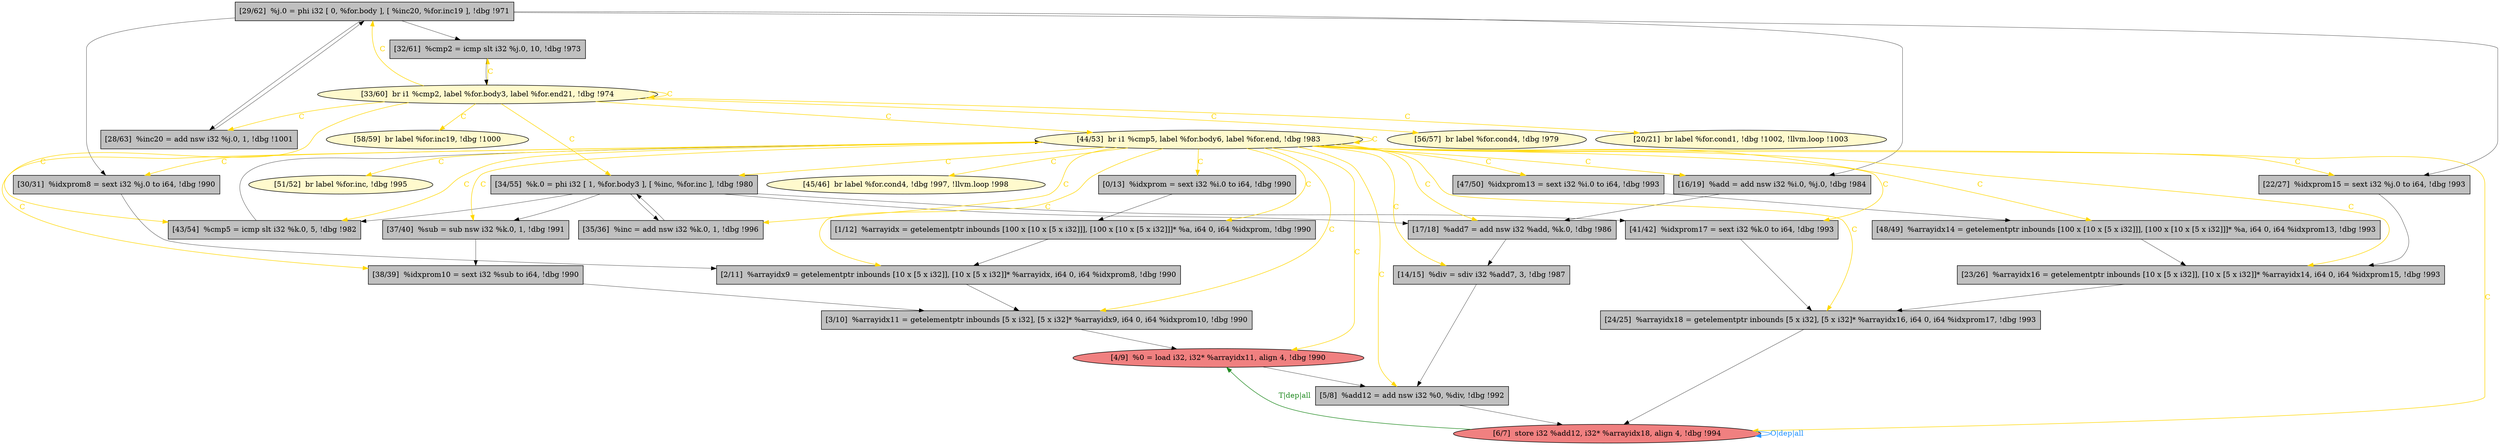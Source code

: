 
digraph G {


node581 [fillcolor=lemonchiffon,label="[45/46]  br label %for.cond4, !dbg !997, !llvm.loop !998",shape=ellipse,style=filled ]
node580 [fillcolor=grey,label="[1/12]  %arrayidx = getelementptr inbounds [100 x [10 x [5 x i32]]], [100 x [10 x [5 x i32]]]* %a, i64 0, i64 %idxprom, !dbg !990",shape=rectangle,style=filled ]
node576 [fillcolor=grey,label="[38/39]  %idxprom10 = sext i32 %sub to i64, !dbg !990",shape=rectangle,style=filled ]
node573 [fillcolor=grey,label="[34/55]  %k.0 = phi i32 [ 1, %for.body3 ], [ %inc, %for.inc ], !dbg !980",shape=rectangle,style=filled ]
node572 [fillcolor=grey,label="[41/42]  %idxprom17 = sext i32 %k.0 to i64, !dbg !993",shape=rectangle,style=filled ]
node571 [fillcolor=grey,label="[5/8]  %add12 = add nsw i32 %0, %div, !dbg !992",shape=rectangle,style=filled ]
node570 [fillcolor=grey,label="[35/36]  %inc = add nsw i32 %k.0, 1, !dbg !996",shape=rectangle,style=filled ]
node568 [fillcolor=grey,label="[24/25]  %arrayidx18 = getelementptr inbounds [5 x i32], [5 x i32]* %arrayidx16, i64 0, i64 %idxprom17, !dbg !993",shape=rectangle,style=filled ]
node554 [fillcolor=grey,label="[16/19]  %add = add nsw i32 %i.0, %j.0, !dbg !984",shape=rectangle,style=filled ]
node563 [fillcolor=lemonchiffon,label="[33/60]  br i1 %cmp2, label %for.body3, label %for.end21, !dbg !974",shape=ellipse,style=filled ]
node582 [fillcolor=lemonchiffon,label="[56/57]  br label %for.cond4, !dbg !979",shape=ellipse,style=filled ]
node552 [fillcolor=grey,label="[0/13]  %idxprom = sext i32 %i.0 to i64, !dbg !990",shape=rectangle,style=filled ]
node562 [fillcolor=grey,label="[29/62]  %j.0 = phi i32 [ 0, %for.body ], [ %inc20, %for.inc19 ], !dbg !971",shape=rectangle,style=filled ]
node556 [fillcolor=grey,label="[17/18]  %add7 = add nsw i32 %add, %k.0, !dbg !986",shape=rectangle,style=filled ]
node557 [fillcolor=grey,label="[22/27]  %idxprom15 = sext i32 %j.0 to i64, !dbg !993",shape=rectangle,style=filled ]
node569 [fillcolor=grey,label="[47/50]  %idxprom13 = sext i32 %i.0 to i64, !dbg !993",shape=rectangle,style=filled ]
node555 [fillcolor=lemonchiffon,label="[20/21]  br label %for.cond1, !dbg !1002, !llvm.loop !1003",shape=ellipse,style=filled ]
node553 [fillcolor=grey,label="[14/15]  %div = sdiv i32 %add7, 3, !dbg !987",shape=rectangle,style=filled ]
node566 [fillcolor=lemonchiffon,label="[51/52]  br label %for.inc, !dbg !995",shape=ellipse,style=filled ]
node583 [fillcolor=grey,label="[3/10]  %arrayidx11 = getelementptr inbounds [5 x i32], [5 x i32]* %arrayidx9, i64 0, i64 %idxprom10, !dbg !990",shape=rectangle,style=filled ]
node577 [fillcolor=grey,label="[37/40]  %sub = sub nsw i32 %k.0, 1, !dbg !991",shape=rectangle,style=filled ]
node558 [fillcolor=grey,label="[28/63]  %inc20 = add nsw i32 %j.0, 1, !dbg !1001",shape=rectangle,style=filled ]
node579 [fillcolor=grey,label="[43/54]  %cmp5 = icmp slt i32 %k.0, 5, !dbg !982",shape=rectangle,style=filled ]
node559 [fillcolor=grey,label="[48/49]  %arrayidx14 = getelementptr inbounds [100 x [10 x [5 x i32]]], [100 x [10 x [5 x i32]]]* %a, i64 0, i64 %idxprom13, !dbg !993",shape=rectangle,style=filled ]
node575 [fillcolor=lightcoral,label="[4/9]  %0 = load i32, i32* %arrayidx11, align 4, !dbg !990",shape=ellipse,style=filled ]
node564 [fillcolor=grey,label="[23/26]  %arrayidx16 = getelementptr inbounds [10 x [5 x i32]], [10 x [5 x i32]]* %arrayidx14, i64 0, i64 %idxprom15, !dbg !993",shape=rectangle,style=filled ]
node578 [fillcolor=grey,label="[2/11]  %arrayidx9 = getelementptr inbounds [10 x [5 x i32]], [10 x [5 x i32]]* %arrayidx, i64 0, i64 %idxprom8, !dbg !990",shape=rectangle,style=filled ]
node561 [fillcolor=lemonchiffon,label="[44/53]  br i1 %cmp5, label %for.body6, label %for.end, !dbg !983",shape=ellipse,style=filled ]
node565 [fillcolor=grey,label="[30/31]  %idxprom8 = sext i32 %j.0 to i64, !dbg !990",shape=rectangle,style=filled ]
node560 [fillcolor=lemonchiffon,label="[58/59]  br label %for.inc19, !dbg !1000",shape=ellipse,style=filled ]
node574 [fillcolor=grey,label="[32/61]  %cmp2 = icmp slt i32 %j.0, 10, !dbg !973",shape=rectangle,style=filled ]
node567 [fillcolor=lightcoral,label="[6/7]  store i32 %add12, i32* %arrayidx18, align 4, !dbg !994",shape=ellipse,style=filled ]

node583->node575 [style=solid,color=black,label="",penwidth=0.5,fontcolor=black ]
node563->node574 [style=solid,color=gold,label="C",penwidth=1.0,fontcolor=gold ]
node567->node575 [style=solid,color=forestgreen,label="T|dep|all",penwidth=1.0,fontcolor=forestgreen ]
node578->node583 [style=solid,color=black,label="",penwidth=0.5,fontcolor=black ]
node580->node578 [style=solid,color=black,label="",penwidth=0.5,fontcolor=black ]
node553->node571 [style=solid,color=black,label="",penwidth=0.5,fontcolor=black ]
node573->node579 [style=solid,color=black,label="",penwidth=0.5,fontcolor=black ]
node573->node570 [style=solid,color=black,label="",penwidth=0.5,fontcolor=black ]
node570->node573 [style=solid,color=black,label="",penwidth=0.5,fontcolor=black ]
node561->node559 [style=solid,color=gold,label="C",penwidth=1.0,fontcolor=gold ]
node573->node577 [style=solid,color=black,label="",penwidth=0.5,fontcolor=black ]
node554->node556 [style=solid,color=black,label="",penwidth=0.5,fontcolor=black ]
node558->node562 [style=solid,color=black,label="",penwidth=0.5,fontcolor=black ]
node562->node574 [style=solid,color=black,label="",penwidth=0.5,fontcolor=black ]
node561->node556 [style=solid,color=gold,label="C",penwidth=1.0,fontcolor=gold ]
node572->node568 [style=solid,color=black,label="",penwidth=0.5,fontcolor=black ]
node574->node563 [style=solid,color=black,label="",penwidth=0.5,fontcolor=black ]
node568->node567 [style=solid,color=black,label="",penwidth=0.5,fontcolor=black ]
node552->node580 [style=solid,color=black,label="",penwidth=0.5,fontcolor=black ]
node573->node556 [style=solid,color=black,label="",penwidth=0.5,fontcolor=black ]
node579->node561 [style=solid,color=black,label="",penwidth=0.5,fontcolor=black ]
node577->node576 [style=solid,color=black,label="",penwidth=0.5,fontcolor=black ]
node561->node575 [style=solid,color=gold,label="C",penwidth=1.0,fontcolor=gold ]
node571->node567 [style=solid,color=black,label="",penwidth=0.5,fontcolor=black ]
node561->node569 [style=solid,color=gold,label="C",penwidth=1.0,fontcolor=gold ]
node562->node554 [style=solid,color=black,label="",penwidth=0.5,fontcolor=black ]
node556->node553 [style=solid,color=black,label="",penwidth=0.5,fontcolor=black ]
node563->node560 [style=solid,color=gold,label="C",penwidth=1.0,fontcolor=gold ]
node563->node563 [style=solid,color=gold,label="C",penwidth=1.0,fontcolor=gold ]
node561->node578 [style=solid,color=gold,label="C",penwidth=1.0,fontcolor=gold ]
node561->node566 [style=solid,color=gold,label="C",penwidth=1.0,fontcolor=gold ]
node563->node558 [style=solid,color=gold,label="C",penwidth=1.0,fontcolor=gold ]
node561->node565 [style=solid,color=gold,label="C",penwidth=1.0,fontcolor=gold ]
node561->node581 [style=solid,color=gold,label="C",penwidth=1.0,fontcolor=gold ]
node562->node565 [style=solid,color=black,label="",penwidth=0.5,fontcolor=black ]
node562->node557 [style=solid,color=black,label="",penwidth=0.5,fontcolor=black ]
node561->node571 [style=solid,color=gold,label="C",penwidth=1.0,fontcolor=gold ]
node573->node572 [style=solid,color=black,label="",penwidth=0.5,fontcolor=black ]
node561->node577 [style=solid,color=gold,label="C",penwidth=1.0,fontcolor=gold ]
node567->node567 [style=solid,color=dodgerblue,label="O|dep|all",penwidth=1.0,fontcolor=dodgerblue ]
node563->node561 [style=solid,color=gold,label="C",penwidth=1.0,fontcolor=gold ]
node563->node579 [style=solid,color=gold,label="C",penwidth=1.0,fontcolor=gold ]
node561->node553 [style=solid,color=gold,label="C",penwidth=1.0,fontcolor=gold ]
node561->node573 [style=solid,color=gold,label="C",penwidth=1.0,fontcolor=gold ]
node561->node567 [style=solid,color=gold,label="C",penwidth=1.0,fontcolor=gold ]
node561->node557 [style=solid,color=gold,label="C",penwidth=1.0,fontcolor=gold ]
node563->node573 [style=solid,color=gold,label="C",penwidth=1.0,fontcolor=gold ]
node561->node572 [style=solid,color=gold,label="C",penwidth=1.0,fontcolor=gold ]
node561->node554 [style=solid,color=gold,label="C",penwidth=1.0,fontcolor=gold ]
node559->node564 [style=solid,color=black,label="",penwidth=0.5,fontcolor=black ]
node563->node582 [style=solid,color=gold,label="C",penwidth=1.0,fontcolor=gold ]
node561->node580 [style=solid,color=gold,label="C",penwidth=1.0,fontcolor=gold ]
node561->node564 [style=solid,color=gold,label="C",penwidth=1.0,fontcolor=gold ]
node569->node559 [style=solid,color=black,label="",penwidth=0.5,fontcolor=black ]
node561->node570 [style=solid,color=gold,label="C",penwidth=1.0,fontcolor=gold ]
node576->node583 [style=solid,color=black,label="",penwidth=0.5,fontcolor=black ]
node563->node562 [style=solid,color=gold,label="C",penwidth=1.0,fontcolor=gold ]
node561->node561 [style=solid,color=gold,label="C",penwidth=1.0,fontcolor=gold ]
node561->node576 [style=solid,color=gold,label="C",penwidth=1.0,fontcolor=gold ]
node562->node558 [style=solid,color=black,label="",penwidth=0.5,fontcolor=black ]
node561->node568 [style=solid,color=gold,label="C",penwidth=1.0,fontcolor=gold ]
node561->node579 [style=solid,color=gold,label="C",penwidth=1.0,fontcolor=gold ]
node575->node571 [style=solid,color=black,label="",penwidth=0.5,fontcolor=black ]
node564->node568 [style=solid,color=black,label="",penwidth=0.5,fontcolor=black ]
node563->node555 [style=solid,color=gold,label="C",penwidth=1.0,fontcolor=gold ]
node565->node578 [style=solid,color=black,label="",penwidth=0.5,fontcolor=black ]
node561->node552 [style=solid,color=gold,label="C",penwidth=1.0,fontcolor=gold ]
node561->node583 [style=solid,color=gold,label="C",penwidth=1.0,fontcolor=gold ]
node557->node564 [style=solid,color=black,label="",penwidth=0.5,fontcolor=black ]


}
